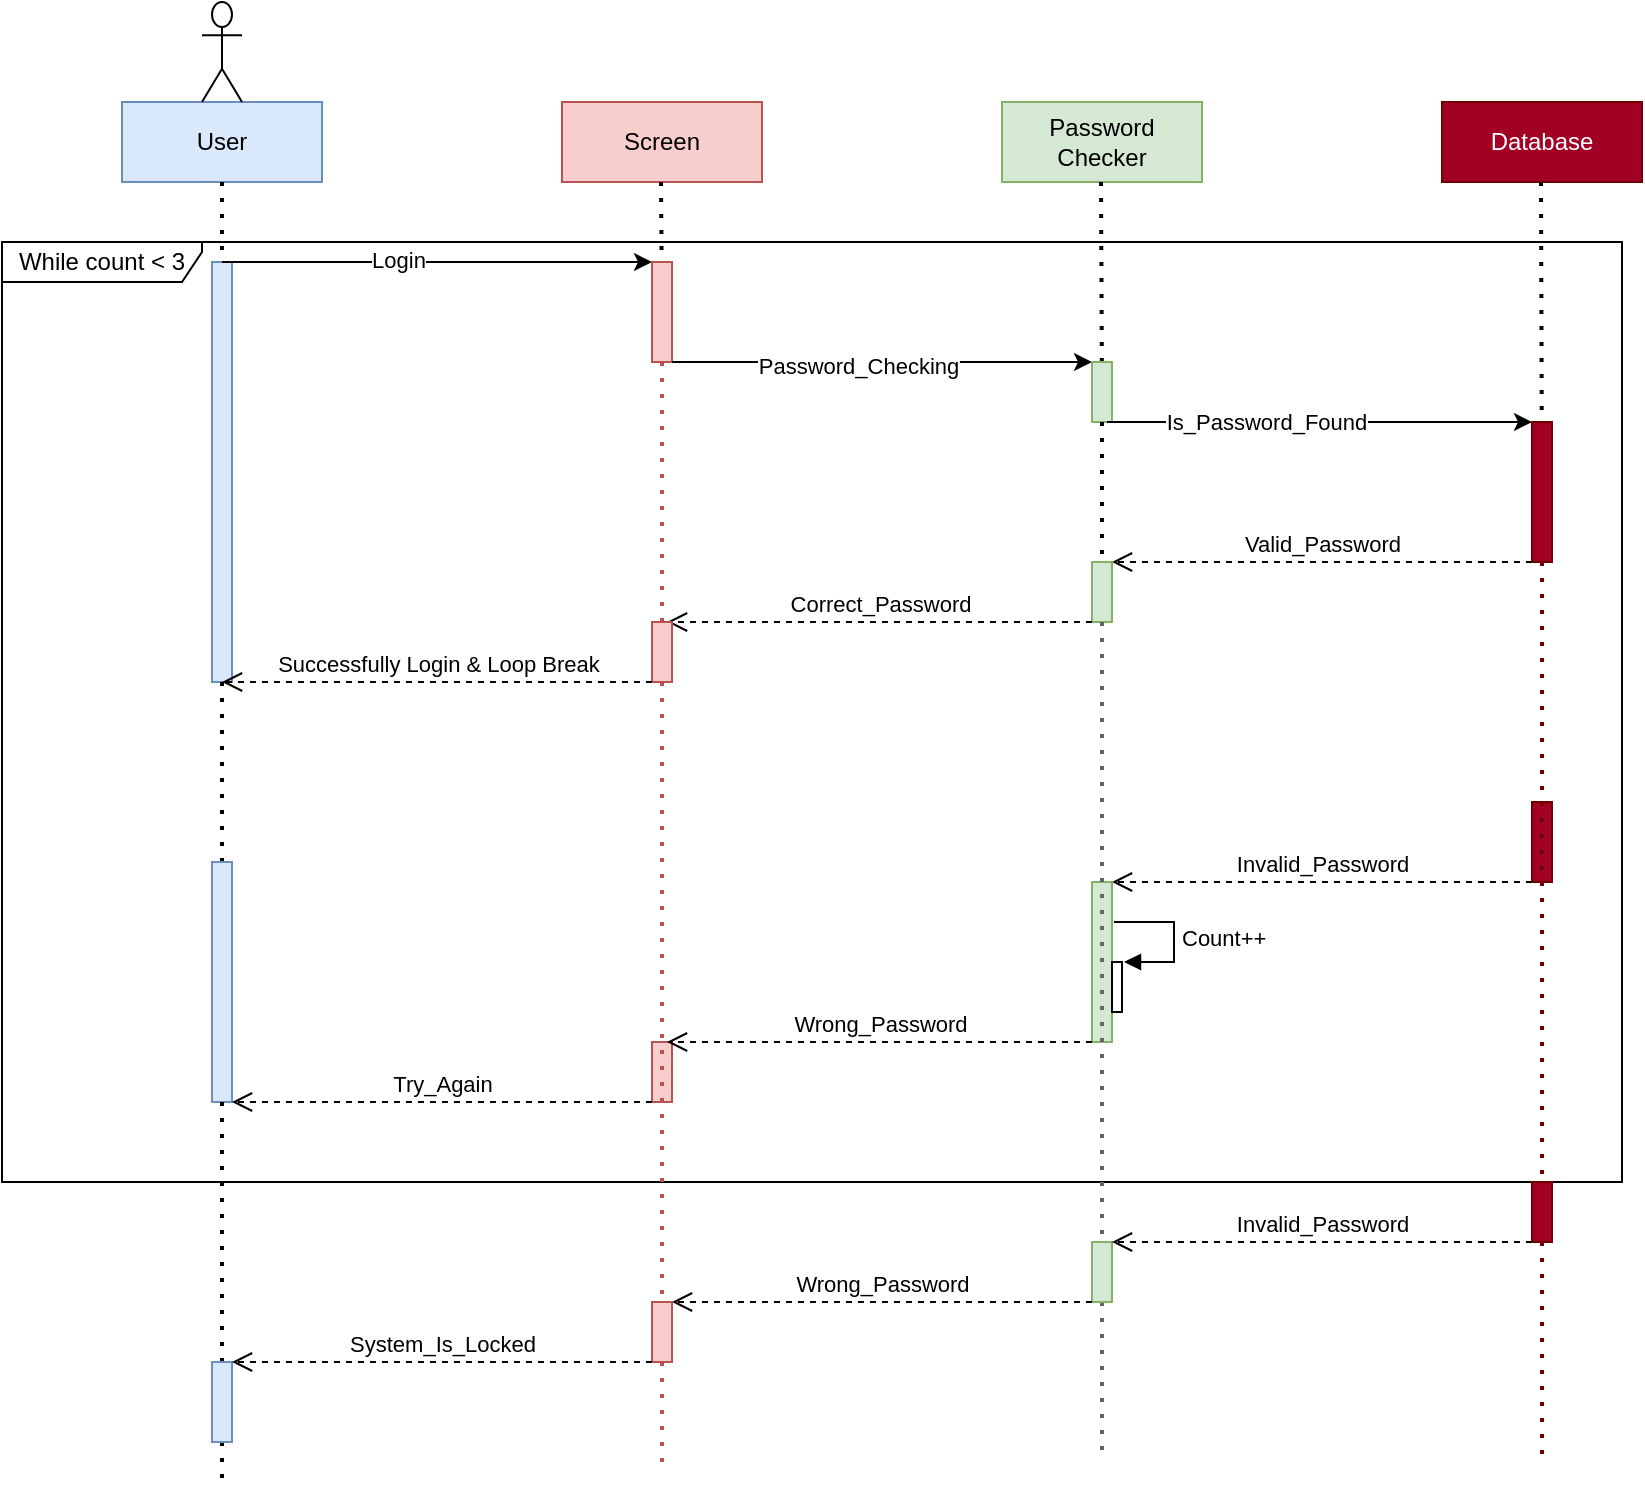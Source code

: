<mxfile version="20.8.11" type="device"><diagram name="Page-1" id="2YBvvXClWsGukQMizWep"><mxGraphModel dx="880" dy="494" grid="1" gridSize="10" guides="1" tooltips="1" connect="1" arrows="1" fold="1" page="1" pageScale="1" pageWidth="850" pageHeight="1100" math="0" shadow="0"><root><mxCell id="0"/><mxCell id="1" parent="0"/><mxCell id="B4tvCl1i3XfBaRr1c-Iv-2" value="User" style="rounded=0;whiteSpace=wrap;html=1;fillColor=#dae8fc;strokeColor=#6c8ebf;" vertex="1" parent="1"><mxGeometry x="70" y="60" width="100" height="40" as="geometry"/></mxCell><mxCell id="B4tvCl1i3XfBaRr1c-Iv-4" value="Screen" style="rounded=0;whiteSpace=wrap;html=1;fillColor=#f8cecc;strokeColor=#b85450;" vertex="1" parent="1"><mxGeometry x="290" y="60" width="100" height="40" as="geometry"/></mxCell><mxCell id="B4tvCl1i3XfBaRr1c-Iv-6" value="Password Checker" style="rounded=0;whiteSpace=wrap;html=1;fillColor=#d5e8d4;strokeColor=#82b366;" vertex="1" parent="1"><mxGeometry x="510" y="60" width="100" height="40" as="geometry"/></mxCell><mxCell id="B4tvCl1i3XfBaRr1c-Iv-7" value="" style="endArrow=none;dashed=1;html=1;dashPattern=1 3;strokeWidth=2;rounded=0;exitX=0.5;exitY=1;exitDx=0;exitDy=0;startArrow=none;" edge="1" parent="1" source="B4tvCl1i3XfBaRr1c-Iv-61"><mxGeometry width="50" height="50" relative="1" as="geometry"><mxPoint x="400" y="280" as="sourcePoint"/><mxPoint x="120" y="750" as="targetPoint"/></mxGeometry></mxCell><mxCell id="B4tvCl1i3XfBaRr1c-Iv-8" value="" style="endArrow=none;dashed=1;html=1;dashPattern=1 3;strokeWidth=2;rounded=0;exitX=0.5;exitY=1;exitDx=0;exitDy=0;startArrow=none;fillColor=#f8cecc;strokeColor=#b85450;" edge="1" parent="1" source="B4tvCl1i3XfBaRr1c-Iv-58"><mxGeometry width="50" height="50" relative="1" as="geometry"><mxPoint x="339.5" y="100" as="sourcePoint"/><mxPoint x="340" y="740" as="targetPoint"/></mxGeometry></mxCell><mxCell id="B4tvCl1i3XfBaRr1c-Iv-9" value="" style="endArrow=none;dashed=1;html=1;dashPattern=1 3;strokeWidth=2;rounded=0;exitX=0.5;exitY=1;exitDx=0;exitDy=0;startArrow=none;fillColor=#f5f5f5;strokeColor=#666666;" edge="1" parent="1" source="B4tvCl1i3XfBaRr1c-Iv-55"><mxGeometry width="50" height="50" relative="1" as="geometry"><mxPoint x="559.5" y="100" as="sourcePoint"/><mxPoint x="560" y="740" as="targetPoint"/></mxGeometry></mxCell><mxCell id="B4tvCl1i3XfBaRr1c-Iv-10" value="" style="shape=umlActor;verticalLabelPosition=bottom;verticalAlign=top;html=1;outlineConnect=0;" vertex="1" parent="1"><mxGeometry x="110" y="10" width="20" height="50" as="geometry"/></mxCell><mxCell id="B4tvCl1i3XfBaRr1c-Iv-11" value="Database" style="rounded=0;whiteSpace=wrap;html=1;fillColor=#a20025;fontColor=#ffffff;strokeColor=#6F0000;" vertex="1" parent="1"><mxGeometry x="730" y="60" width="100" height="40" as="geometry"/></mxCell><mxCell id="B4tvCl1i3XfBaRr1c-Iv-12" value="" style="endArrow=none;dashed=1;html=1;dashPattern=1 3;strokeWidth=2;rounded=0;exitX=0.5;exitY=1;exitDx=0;exitDy=0;startArrow=none;fillColor=#a20025;strokeColor=#6F0000;" edge="1" parent="1" source="B4tvCl1i3XfBaRr1c-Iv-65"><mxGeometry width="50" height="50" relative="1" as="geometry"><mxPoint x="779.5" y="100" as="sourcePoint"/><mxPoint x="780" y="740" as="targetPoint"/></mxGeometry></mxCell><mxCell id="B4tvCl1i3XfBaRr1c-Iv-14" value="" style="endArrow=none;dashed=1;html=1;dashPattern=1 3;strokeWidth=2;rounded=0;exitX=0.5;exitY=1;exitDx=0;exitDy=0;" edge="1" parent="1" source="B4tvCl1i3XfBaRr1c-Iv-2" target="B4tvCl1i3XfBaRr1c-Iv-13"><mxGeometry width="50" height="50" relative="1" as="geometry"><mxPoint x="120" y="100" as="sourcePoint"/><mxPoint x="120" y="430" as="targetPoint"/></mxGeometry></mxCell><mxCell id="B4tvCl1i3XfBaRr1c-Iv-13" value="" style="rounded=0;whiteSpace=wrap;html=1;fillColor=#dae8fc;strokeColor=#6c8ebf;" vertex="1" parent="1"><mxGeometry x="115" y="140" width="10" height="210" as="geometry"/></mxCell><mxCell id="B4tvCl1i3XfBaRr1c-Iv-15" value="" style="endArrow=classic;html=1;rounded=0;entryX=0;entryY=0;entryDx=0;entryDy=0;exitX=0.5;exitY=0;exitDx=0;exitDy=0;" edge="1" parent="1" source="B4tvCl1i3XfBaRr1c-Iv-13" target="B4tvCl1i3XfBaRr1c-Iv-16"><mxGeometry width="50" height="50" relative="1" as="geometry"><mxPoint x="130" y="140" as="sourcePoint"/><mxPoint x="330" y="140" as="targetPoint"/></mxGeometry></mxCell><mxCell id="B4tvCl1i3XfBaRr1c-Iv-18" value="Login" style="edgeLabel;html=1;align=center;verticalAlign=middle;resizable=0;points=[];" vertex="1" connectable="0" parent="B4tvCl1i3XfBaRr1c-Iv-15"><mxGeometry x="-0.18" y="1" relative="1" as="geometry"><mxPoint as="offset"/></mxGeometry></mxCell><mxCell id="B4tvCl1i3XfBaRr1c-Iv-17" value="" style="endArrow=none;dashed=1;html=1;dashPattern=1 3;strokeWidth=2;rounded=0;exitX=0.5;exitY=1;exitDx=0;exitDy=0;" edge="1" parent="1" target="B4tvCl1i3XfBaRr1c-Iv-16"><mxGeometry width="50" height="50" relative="1" as="geometry"><mxPoint x="339.5" y="100" as="sourcePoint"/><mxPoint x="339.5" y="430" as="targetPoint"/></mxGeometry></mxCell><mxCell id="B4tvCl1i3XfBaRr1c-Iv-16" value="" style="rounded=0;whiteSpace=wrap;html=1;fillColor=#f8cecc;strokeColor=#b85450;" vertex="1" parent="1"><mxGeometry x="335" y="140" width="10" height="50" as="geometry"/></mxCell><mxCell id="B4tvCl1i3XfBaRr1c-Iv-19" value="" style="endArrow=classic;html=1;rounded=0;exitX=1;exitY=1;exitDx=0;exitDy=0;entryX=0;entryY=0;entryDx=0;entryDy=0;" edge="1" parent="1" source="B4tvCl1i3XfBaRr1c-Iv-16" target="B4tvCl1i3XfBaRr1c-Iv-20"><mxGeometry width="50" height="50" relative="1" as="geometry"><mxPoint x="400" y="260" as="sourcePoint"/><mxPoint x="550" y="190" as="targetPoint"/></mxGeometry></mxCell><mxCell id="B4tvCl1i3XfBaRr1c-Iv-22" value="Password_Checking" style="edgeLabel;html=1;align=center;verticalAlign=middle;resizable=0;points=[];" vertex="1" connectable="0" parent="B4tvCl1i3XfBaRr1c-Iv-19"><mxGeometry x="-0.114" y="-2" relative="1" as="geometry"><mxPoint as="offset"/></mxGeometry></mxCell><mxCell id="B4tvCl1i3XfBaRr1c-Iv-21" value="" style="endArrow=none;dashed=1;html=1;dashPattern=1 3;strokeWidth=2;rounded=0;exitX=0.5;exitY=1;exitDx=0;exitDy=0;" edge="1" parent="1" target="B4tvCl1i3XfBaRr1c-Iv-20"><mxGeometry width="50" height="50" relative="1" as="geometry"><mxPoint x="559.5" y="100" as="sourcePoint"/><mxPoint x="559.5" y="430" as="targetPoint"/></mxGeometry></mxCell><mxCell id="B4tvCl1i3XfBaRr1c-Iv-20" value="" style="rounded=0;whiteSpace=wrap;html=1;fillColor=#d5e8d4;strokeColor=#82b366;" vertex="1" parent="1"><mxGeometry x="555" y="190" width="10" height="30" as="geometry"/></mxCell><mxCell id="B4tvCl1i3XfBaRr1c-Iv-23" value="" style="endArrow=classic;html=1;rounded=0;exitX=0.75;exitY=1;exitDx=0;exitDy=0;entryX=0;entryY=0;entryDx=0;entryDy=0;" edge="1" parent="1" source="B4tvCl1i3XfBaRr1c-Iv-20" target="B4tvCl1i3XfBaRr1c-Iv-24"><mxGeometry width="50" height="50" relative="1" as="geometry"><mxPoint x="610" y="230" as="sourcePoint"/><mxPoint x="770" y="220" as="targetPoint"/></mxGeometry></mxCell><mxCell id="B4tvCl1i3XfBaRr1c-Iv-28" value="Is_Password_Found" style="edgeLabel;html=1;align=center;verticalAlign=middle;resizable=0;points=[];" vertex="1" connectable="0" parent="B4tvCl1i3XfBaRr1c-Iv-23"><mxGeometry x="-0.261" relative="1" as="geometry"><mxPoint x="1" as="offset"/></mxGeometry></mxCell><mxCell id="B4tvCl1i3XfBaRr1c-Iv-25" value="" style="endArrow=none;dashed=1;html=1;dashPattern=1 3;strokeWidth=2;rounded=0;exitX=0.5;exitY=1;exitDx=0;exitDy=0;" edge="1" parent="1" target="B4tvCl1i3XfBaRr1c-Iv-24"><mxGeometry width="50" height="50" relative="1" as="geometry"><mxPoint x="779.5" y="100" as="sourcePoint"/><mxPoint x="779.5" y="430" as="targetPoint"/></mxGeometry></mxCell><mxCell id="B4tvCl1i3XfBaRr1c-Iv-24" value="" style="rounded=0;whiteSpace=wrap;html=1;fillColor=#a20025;fontColor=#ffffff;strokeColor=#6F0000;" vertex="1" parent="1"><mxGeometry x="775" y="220" width="10" height="70" as="geometry"/></mxCell><mxCell id="B4tvCl1i3XfBaRr1c-Iv-30" value="Valid_Password" style="html=1;verticalAlign=bottom;endArrow=open;dashed=1;endSize=8;rounded=0;exitX=0;exitY=1;exitDx=0;exitDy=0;entryX=1;entryY=0;entryDx=0;entryDy=0;" edge="1" parent="1" source="B4tvCl1i3XfBaRr1c-Iv-24" target="B4tvCl1i3XfBaRr1c-Iv-31"><mxGeometry relative="1" as="geometry"><mxPoint x="460" y="230" as="sourcePoint"/><mxPoint x="650" y="290" as="targetPoint"/></mxGeometry></mxCell><mxCell id="B4tvCl1i3XfBaRr1c-Iv-32" value="" style="endArrow=none;dashed=1;html=1;dashPattern=1 3;strokeWidth=2;rounded=0;exitX=0.5;exitY=1;exitDx=0;exitDy=0;startArrow=none;" edge="1" parent="1" source="B4tvCl1i3XfBaRr1c-Iv-20" target="B4tvCl1i3XfBaRr1c-Iv-31"><mxGeometry width="50" height="50" relative="1" as="geometry"><mxPoint x="560" y="220" as="sourcePoint"/><mxPoint x="559.5" y="430" as="targetPoint"/></mxGeometry></mxCell><mxCell id="B4tvCl1i3XfBaRr1c-Iv-33" value="While count &amp;lt; 3" style="shape=umlFrame;whiteSpace=wrap;html=1;width=100;height=20;" vertex="1" parent="1"><mxGeometry x="10" y="130" width="810" height="470" as="geometry"/></mxCell><mxCell id="B4tvCl1i3XfBaRr1c-Iv-31" value="" style="rounded=0;whiteSpace=wrap;html=1;fillColor=#d5e8d4;strokeColor=#82b366;" vertex="1" parent="1"><mxGeometry x="555" y="290" width="10" height="30" as="geometry"/></mxCell><mxCell id="B4tvCl1i3XfBaRr1c-Iv-35" value="" style="endArrow=none;dashed=1;html=1;dashPattern=1 3;strokeWidth=2;rounded=0;exitX=0.5;exitY=1;exitDx=0;exitDy=0;startArrow=none;" edge="1" parent="1" source="B4tvCl1i3XfBaRr1c-Iv-13" target="B4tvCl1i3XfBaRr1c-Iv-34"><mxGeometry width="50" height="50" relative="1" as="geometry"><mxPoint x="120" y="280" as="sourcePoint"/><mxPoint x="120" y="600" as="targetPoint"/></mxGeometry></mxCell><mxCell id="B4tvCl1i3XfBaRr1c-Iv-34" value="" style="rounded=0;whiteSpace=wrap;html=1;fillColor=#dae8fc;strokeColor=#6c8ebf;" vertex="1" parent="1"><mxGeometry x="115" y="440" width="10" height="120" as="geometry"/></mxCell><mxCell id="B4tvCl1i3XfBaRr1c-Iv-36" value="Correct_Password" style="html=1;verticalAlign=bottom;endArrow=open;dashed=1;endSize=8;rounded=0;exitX=0;exitY=1;exitDx=0;exitDy=0;entryX=0.75;entryY=0;entryDx=0;entryDy=0;" edge="1" parent="1" source="B4tvCl1i3XfBaRr1c-Iv-31" target="B4tvCl1i3XfBaRr1c-Iv-37"><mxGeometry relative="1" as="geometry"><mxPoint x="460" y="290" as="sourcePoint"/><mxPoint x="370" y="320" as="targetPoint"/></mxGeometry></mxCell><mxCell id="B4tvCl1i3XfBaRr1c-Iv-38" value="" style="endArrow=none;dashed=1;html=1;dashPattern=1 3;strokeWidth=2;rounded=0;exitX=0.5;exitY=1;exitDx=0;exitDy=0;startArrow=none;fillColor=#f8cecc;strokeColor=#b85450;" edge="1" parent="1" source="B4tvCl1i3XfBaRr1c-Iv-16" target="B4tvCl1i3XfBaRr1c-Iv-37"><mxGeometry width="50" height="50" relative="1" as="geometry"><mxPoint x="340" y="190" as="sourcePoint"/><mxPoint x="340" y="680" as="targetPoint"/></mxGeometry></mxCell><mxCell id="B4tvCl1i3XfBaRr1c-Iv-37" value="" style="rounded=0;whiteSpace=wrap;html=1;fillColor=#f8cecc;strokeColor=#b85450;" vertex="1" parent="1"><mxGeometry x="335" y="320" width="10" height="30" as="geometry"/></mxCell><mxCell id="B4tvCl1i3XfBaRr1c-Iv-39" value="Successfully Login &amp;amp; Loop Break" style="html=1;verticalAlign=bottom;endArrow=open;dashed=1;endSize=8;rounded=0;exitX=0;exitY=1;exitDx=0;exitDy=0;" edge="1" parent="1" source="B4tvCl1i3XfBaRr1c-Iv-37"><mxGeometry relative="1" as="geometry"><mxPoint x="320" y="360" as="sourcePoint"/><mxPoint x="120" y="350" as="targetPoint"/></mxGeometry></mxCell><mxCell id="B4tvCl1i3XfBaRr1c-Iv-40" value="" style="rounded=0;whiteSpace=wrap;html=1;fillColor=#a20025;fontColor=#ffffff;strokeColor=#6F0000;" vertex="1" parent="1"><mxGeometry x="775" y="410" width="10" height="40" as="geometry"/></mxCell><mxCell id="B4tvCl1i3XfBaRr1c-Iv-41" value="Invalid_Password" style="html=1;verticalAlign=bottom;endArrow=open;dashed=1;endSize=8;rounded=0;exitX=0;exitY=1;exitDx=0;exitDy=0;entryX=1;entryY=0;entryDx=0;entryDy=0;" edge="1" parent="1" source="B4tvCl1i3XfBaRr1c-Iv-40" target="B4tvCl1i3XfBaRr1c-Iv-42"><mxGeometry relative="1" as="geometry"><mxPoint x="460" y="430" as="sourcePoint"/><mxPoint x="690" y="450" as="targetPoint"/></mxGeometry></mxCell><mxCell id="B4tvCl1i3XfBaRr1c-Iv-42" value="" style="rounded=0;whiteSpace=wrap;html=1;fillColor=#d5e8d4;strokeColor=#82b366;" vertex="1" parent="1"><mxGeometry x="555" y="450" width="10" height="80" as="geometry"/></mxCell><mxCell id="B4tvCl1i3XfBaRr1c-Iv-50" value="" style="html=1;points=[];perimeter=orthogonalPerimeter;" vertex="1" parent="1"><mxGeometry x="565" y="490" width="5" height="25" as="geometry"/></mxCell><mxCell id="B4tvCl1i3XfBaRr1c-Iv-51" value="Count++" style="edgeStyle=orthogonalEdgeStyle;html=1;align=left;spacingLeft=2;endArrow=block;rounded=0;entryX=1;entryY=0;" edge="1" parent="1"><mxGeometry relative="1" as="geometry"><mxPoint x="566" y="470" as="sourcePoint"/><Array as="points"><mxPoint x="596" y="470"/></Array><mxPoint x="571" y="490" as="targetPoint"/></mxGeometry></mxCell><mxCell id="B4tvCl1i3XfBaRr1c-Iv-52" value="" style="rounded=0;whiteSpace=wrap;html=1;fillColor=#f8cecc;strokeColor=#b85450;" vertex="1" parent="1"><mxGeometry x="335" y="530" width="10" height="30" as="geometry"/></mxCell><mxCell id="B4tvCl1i3XfBaRr1c-Iv-53" value="Wrong_Password" style="html=1;verticalAlign=bottom;endArrow=open;dashed=1;endSize=8;rounded=0;exitX=0;exitY=1;exitDx=0;exitDy=0;entryX=0.75;entryY=0;entryDx=0;entryDy=0;" edge="1" parent="1" source="B4tvCl1i3XfBaRr1c-Iv-42" target="B4tvCl1i3XfBaRr1c-Iv-52"><mxGeometry relative="1" as="geometry"><mxPoint x="460" y="430" as="sourcePoint"/><mxPoint x="380" y="430" as="targetPoint"/></mxGeometry></mxCell><mxCell id="B4tvCl1i3XfBaRr1c-Iv-54" value="Try_Again" style="html=1;verticalAlign=bottom;endArrow=open;dashed=1;endSize=8;rounded=0;exitX=0;exitY=1;exitDx=0;exitDy=0;entryX=1;entryY=1;entryDx=0;entryDy=0;" edge="1" parent="1" source="B4tvCl1i3XfBaRr1c-Iv-52" target="B4tvCl1i3XfBaRr1c-Iv-34"><mxGeometry relative="1" as="geometry"><mxPoint x="270" y="470" as="sourcePoint"/><mxPoint x="190" y="470" as="targetPoint"/></mxGeometry></mxCell><mxCell id="B4tvCl1i3XfBaRr1c-Iv-56" value="" style="endArrow=none;dashed=1;html=1;dashPattern=1 3;strokeWidth=2;rounded=0;exitX=0.5;exitY=1;exitDx=0;exitDy=0;startArrow=none;fillColor=#f5f5f5;strokeColor=#666666;" edge="1" parent="1" source="B4tvCl1i3XfBaRr1c-Iv-31" target="B4tvCl1i3XfBaRr1c-Iv-55"><mxGeometry width="50" height="50" relative="1" as="geometry"><mxPoint x="560" y="320" as="sourcePoint"/><mxPoint x="560" y="740" as="targetPoint"/></mxGeometry></mxCell><mxCell id="B4tvCl1i3XfBaRr1c-Iv-55" value="" style="rounded=0;whiteSpace=wrap;html=1;fillColor=#d5e8d4;strokeColor=#82b366;" vertex="1" parent="1"><mxGeometry x="555" y="630" width="10" height="30" as="geometry"/></mxCell><mxCell id="B4tvCl1i3XfBaRr1c-Iv-57" value="Wrong_Password" style="html=1;verticalAlign=bottom;endArrow=open;dashed=1;endSize=8;rounded=0;exitX=0;exitY=1;exitDx=0;exitDy=0;entryX=1;entryY=0;entryDx=0;entryDy=0;" edge="1" parent="1" source="B4tvCl1i3XfBaRr1c-Iv-55" target="B4tvCl1i3XfBaRr1c-Iv-58"><mxGeometry relative="1" as="geometry"><mxPoint x="460" y="680" as="sourcePoint"/><mxPoint x="380" y="680" as="targetPoint"/></mxGeometry></mxCell><mxCell id="B4tvCl1i3XfBaRr1c-Iv-59" value="" style="endArrow=none;dashed=1;html=1;dashPattern=1 3;strokeWidth=2;rounded=0;exitX=0.5;exitY=1;exitDx=0;exitDy=0;startArrow=none;fillColor=#f8cecc;strokeColor=#b85450;" edge="1" parent="1" source="B4tvCl1i3XfBaRr1c-Iv-37" target="B4tvCl1i3XfBaRr1c-Iv-58"><mxGeometry width="50" height="50" relative="1" as="geometry"><mxPoint x="340" y="350" as="sourcePoint"/><mxPoint x="340" y="740" as="targetPoint"/></mxGeometry></mxCell><mxCell id="B4tvCl1i3XfBaRr1c-Iv-58" value="" style="rounded=0;whiteSpace=wrap;html=1;fillColor=#f8cecc;strokeColor=#b85450;" vertex="1" parent="1"><mxGeometry x="335" y="660" width="10" height="30" as="geometry"/></mxCell><mxCell id="B4tvCl1i3XfBaRr1c-Iv-62" value="" style="endArrow=none;dashed=1;html=1;dashPattern=1 3;strokeWidth=2;rounded=0;exitX=0.5;exitY=1;exitDx=0;exitDy=0;startArrow=none;" edge="1" parent="1" source="B4tvCl1i3XfBaRr1c-Iv-34" target="B4tvCl1i3XfBaRr1c-Iv-61"><mxGeometry width="50" height="50" relative="1" as="geometry"><mxPoint x="120" y="560" as="sourcePoint"/><mxPoint x="120" y="750" as="targetPoint"/></mxGeometry></mxCell><mxCell id="B4tvCl1i3XfBaRr1c-Iv-61" value="" style="rounded=0;whiteSpace=wrap;html=1;fillColor=#dae8fc;strokeColor=#6c8ebf;" vertex="1" parent="1"><mxGeometry x="115" y="690" width="10" height="40" as="geometry"/></mxCell><mxCell id="B4tvCl1i3XfBaRr1c-Iv-63" value="System_Is_Locked" style="html=1;verticalAlign=bottom;endArrow=open;dashed=1;endSize=8;rounded=0;exitX=0;exitY=1;exitDx=0;exitDy=0;entryX=1;entryY=0;entryDx=0;entryDy=0;" edge="1" parent="1" source="B4tvCl1i3XfBaRr1c-Iv-58" target="B4tvCl1i3XfBaRr1c-Iv-61"><mxGeometry relative="1" as="geometry"><mxPoint x="290" y="690" as="sourcePoint"/><mxPoint x="210" y="690" as="targetPoint"/></mxGeometry></mxCell><mxCell id="B4tvCl1i3XfBaRr1c-Iv-66" value="" style="endArrow=none;dashed=1;html=1;dashPattern=1 3;strokeWidth=2;rounded=0;exitX=0.5;exitY=1;exitDx=0;exitDy=0;startArrow=none;fillColor=#a20025;strokeColor=#6F0000;" edge="1" parent="1" source="B4tvCl1i3XfBaRr1c-Iv-24" target="B4tvCl1i3XfBaRr1c-Iv-65"><mxGeometry width="50" height="50" relative="1" as="geometry"><mxPoint x="780" y="290" as="sourcePoint"/><mxPoint x="780" y="740" as="targetPoint"/></mxGeometry></mxCell><mxCell id="B4tvCl1i3XfBaRr1c-Iv-65" value="" style="rounded=0;whiteSpace=wrap;html=1;fillColor=#a20025;fontColor=#ffffff;strokeColor=#6F0000;" vertex="1" parent="1"><mxGeometry x="775" y="600" width="10" height="30" as="geometry"/></mxCell><mxCell id="B4tvCl1i3XfBaRr1c-Iv-67" value="Invalid_Password" style="html=1;verticalAlign=bottom;endArrow=open;dashed=1;endSize=8;rounded=0;exitX=0;exitY=1;exitDx=0;exitDy=0;entryX=1;entryY=0;entryDx=0;entryDy=0;" edge="1" parent="1" source="B4tvCl1i3XfBaRr1c-Iv-65" target="B4tvCl1i3XfBaRr1c-Iv-55"><mxGeometry relative="1" as="geometry"><mxPoint x="750" y="640" as="sourcePoint"/><mxPoint x="670" y="640" as="targetPoint"/></mxGeometry></mxCell></root></mxGraphModel></diagram></mxfile>